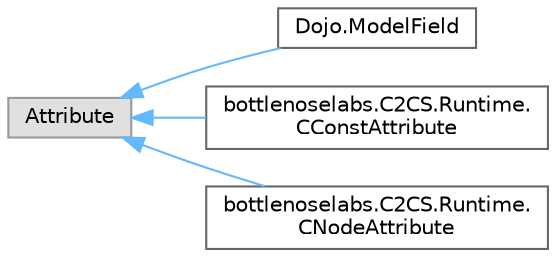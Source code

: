 digraph "Graphical Class Hierarchy"
{
 // LATEX_PDF_SIZE
  bgcolor="transparent";
  edge [fontname=Helvetica,fontsize=10,labelfontname=Helvetica,labelfontsize=10];
  node [fontname=Helvetica,fontsize=10,shape=box,height=0.2,width=0.4];
  rankdir="LR";
  Node0 [id="Node000000",label="Attribute",height=0.2,width=0.4,color="grey60", fillcolor="#E0E0E0", style="filled",tooltip=" "];
  Node0 -> Node1 [id="edge1_Node000000_Node000001",dir="back",color="steelblue1",style="solid",tooltip=" "];
  Node1 [id="Node000001",label="Dojo.ModelField",height=0.2,width=0.4,color="grey40", fillcolor="white", style="filled",URL="$class_dojo_1_1_model_field.html",tooltip=" "];
  Node0 -> Node2 [id="edge2_Node000000_Node000002",dir="back",color="steelblue1",style="solid",tooltip=" "];
  Node2 [id="Node000002",label="bottlenoselabs.C2CS.Runtime.\lCConstAttribute",height=0.2,width=0.4,color="grey40", fillcolor="white", style="filled",URL="$classbottlenoselabs_1_1_c2_c_s_1_1_runtime_1_1_c_const_attribute.html",tooltip="Specifies a C const for a parameter or return value."];
  Node0 -> Node3 [id="edge3_Node000000_Node000003",dir="back",color="steelblue1",style="solid",tooltip=" "];
  Node3 [id="Node000003",label="bottlenoselabs.C2CS.Runtime.\lCNodeAttribute",height=0.2,width=0.4,color="grey40", fillcolor="white", style="filled",URL="$classbottlenoselabs_1_1_c2_c_s_1_1_runtime_1_1_c_node_attribute.html",tooltip="Specifies a C node with a specific kind for a C# type."];
}
